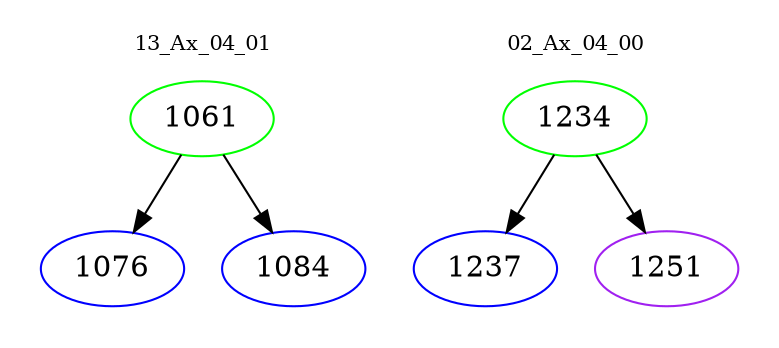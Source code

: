 digraph{
subgraph cluster_0 {
color = white
label = "13_Ax_04_01";
fontsize=10;
T0_1061 [label="1061", color="green"]
T0_1061 -> T0_1076 [color="black"]
T0_1076 [label="1076", color="blue"]
T0_1061 -> T0_1084 [color="black"]
T0_1084 [label="1084", color="blue"]
}
subgraph cluster_1 {
color = white
label = "02_Ax_04_00";
fontsize=10;
T1_1234 [label="1234", color="green"]
T1_1234 -> T1_1237 [color="black"]
T1_1237 [label="1237", color="blue"]
T1_1234 -> T1_1251 [color="black"]
T1_1251 [label="1251", color="purple"]
}
}
